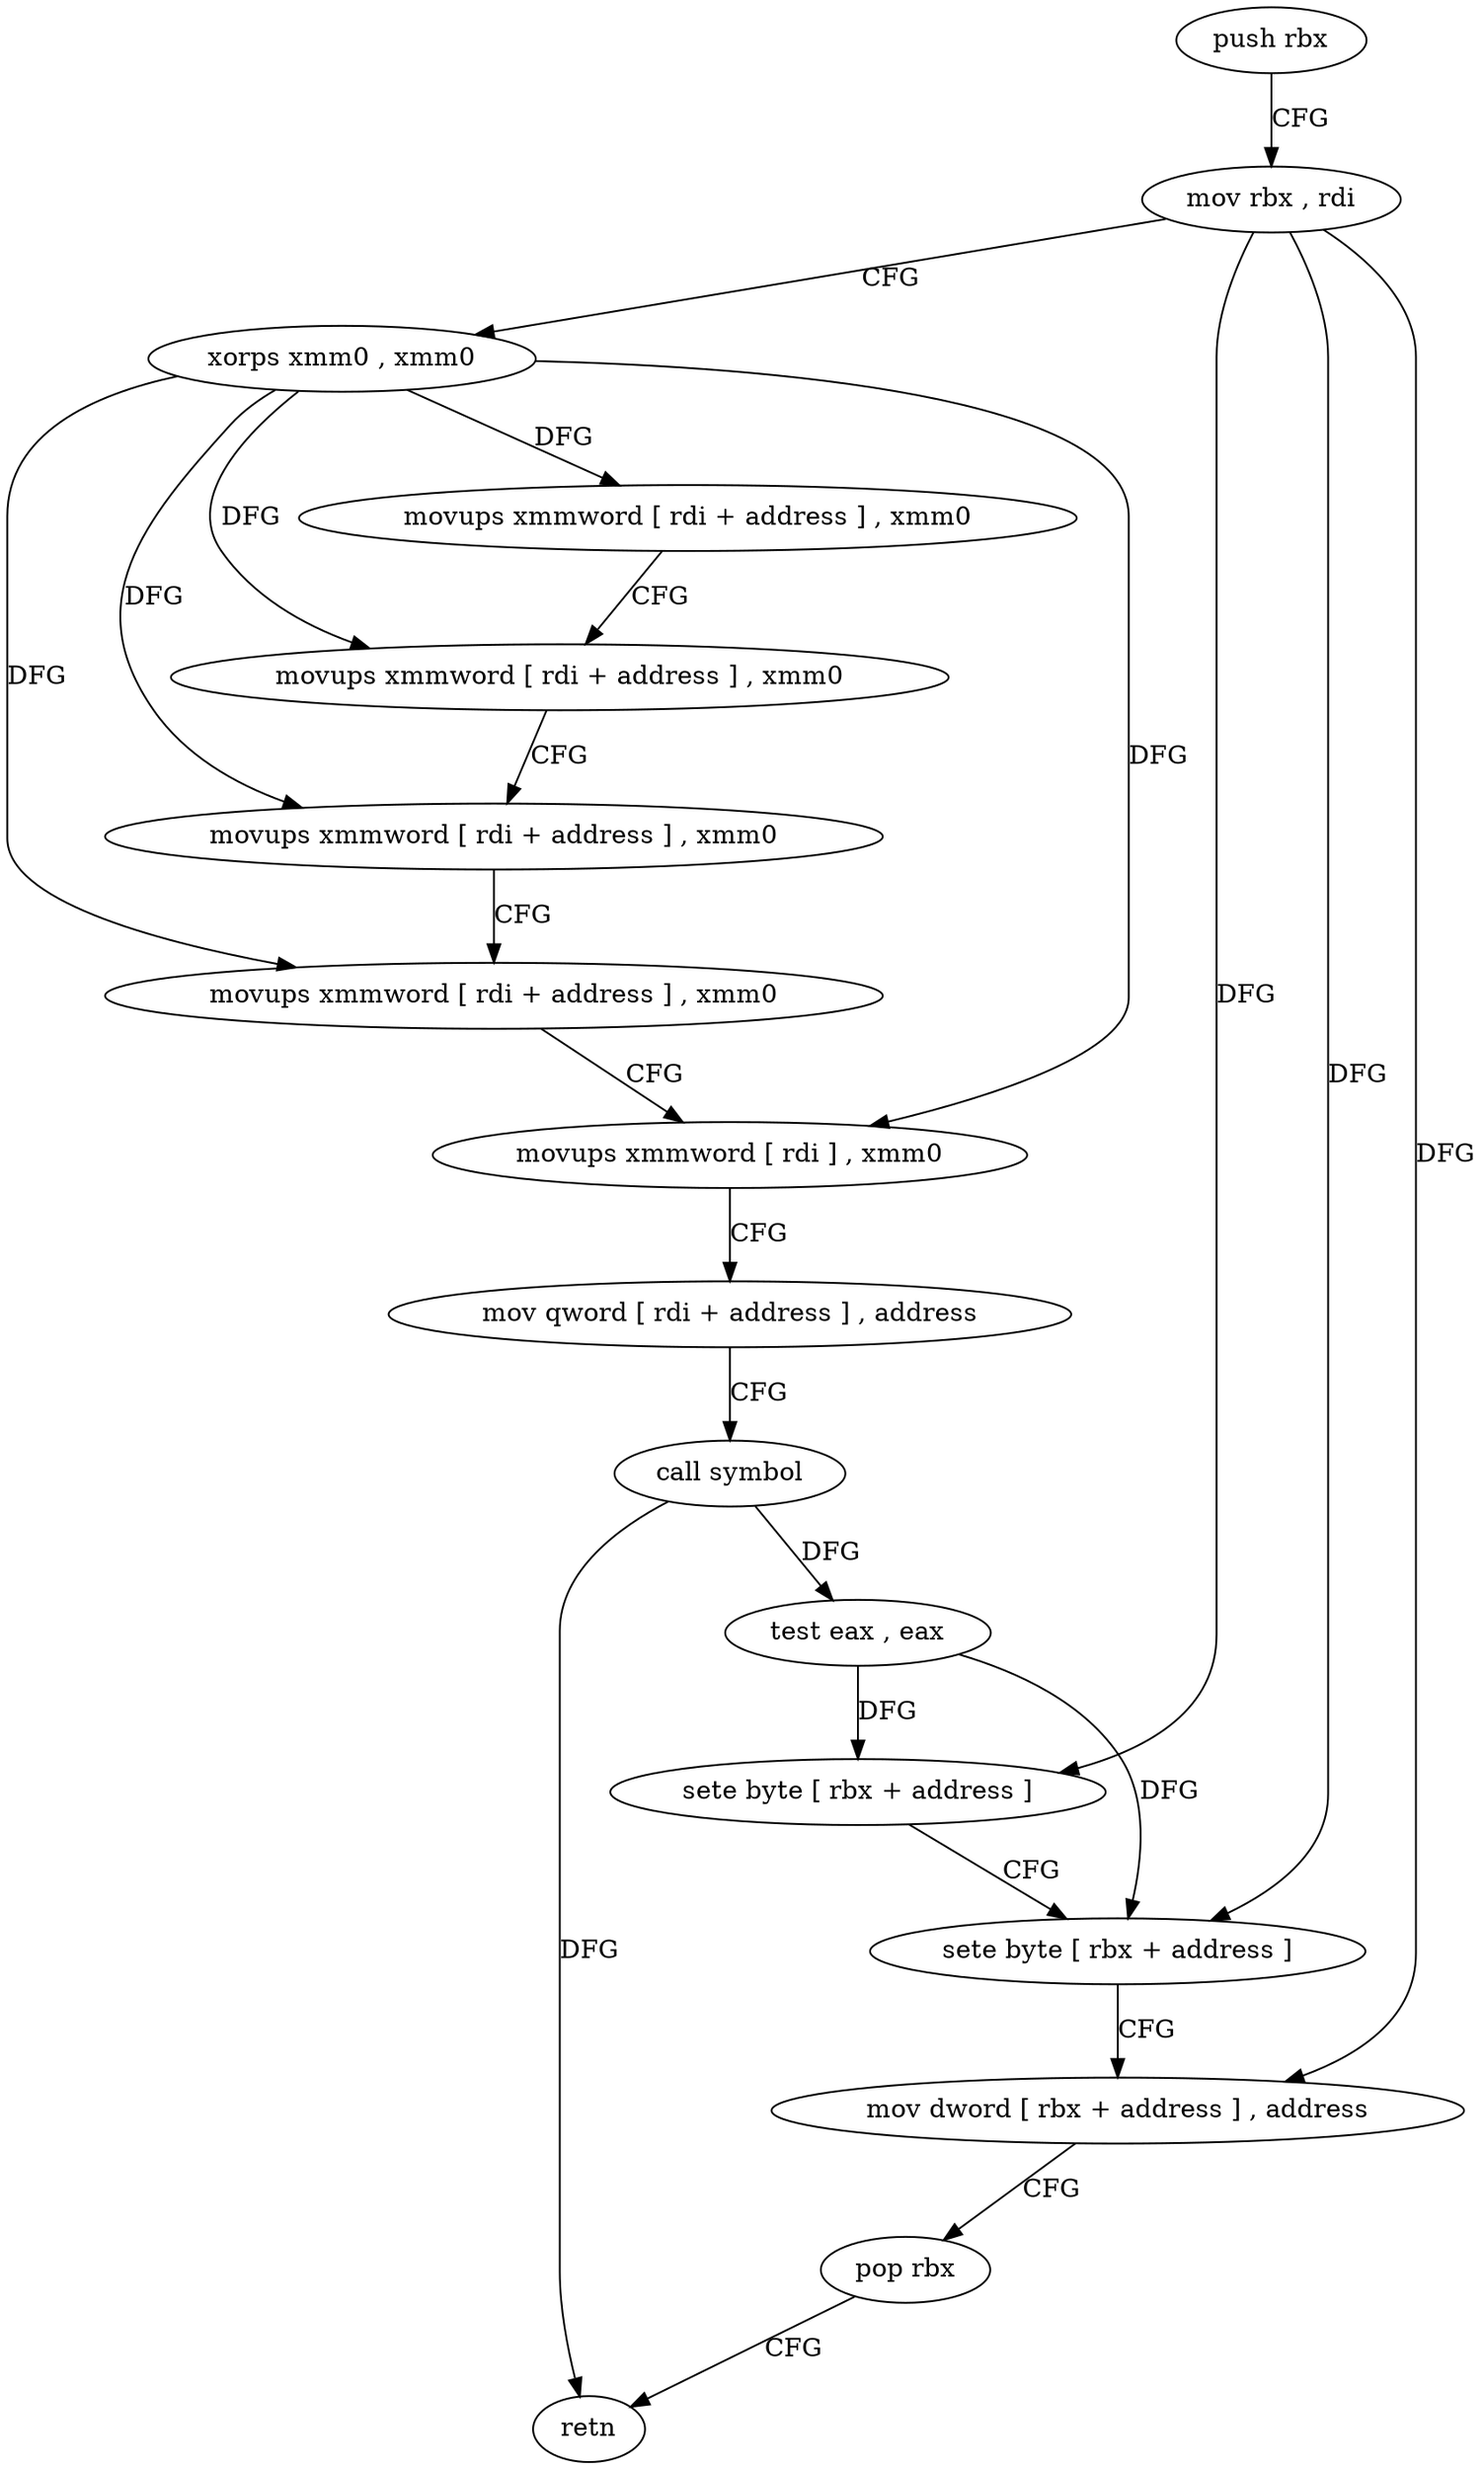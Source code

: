 digraph "func" {
"4219104" [label = "push rbx" ]
"4219105" [label = "mov rbx , rdi" ]
"4219108" [label = "xorps xmm0 , xmm0" ]
"4219111" [label = "movups xmmword [ rdi + address ] , xmm0" ]
"4219115" [label = "movups xmmword [ rdi + address ] , xmm0" ]
"4219119" [label = "movups xmmword [ rdi + address ] , xmm0" ]
"4219123" [label = "movups xmmword [ rdi + address ] , xmm0" ]
"4219127" [label = "movups xmmword [ rdi ] , xmm0" ]
"4219130" [label = "mov qword [ rdi + address ] , address" ]
"4219138" [label = "call symbol" ]
"4219143" [label = "test eax , eax" ]
"4219145" [label = "sete byte [ rbx + address ]" ]
"4219149" [label = "sete byte [ rbx + address ]" ]
"4219153" [label = "mov dword [ rbx + address ] , address" ]
"4219160" [label = "pop rbx" ]
"4219161" [label = "retn" ]
"4219104" -> "4219105" [ label = "CFG" ]
"4219105" -> "4219108" [ label = "CFG" ]
"4219105" -> "4219145" [ label = "DFG" ]
"4219105" -> "4219149" [ label = "DFG" ]
"4219105" -> "4219153" [ label = "DFG" ]
"4219108" -> "4219111" [ label = "DFG" ]
"4219108" -> "4219115" [ label = "DFG" ]
"4219108" -> "4219119" [ label = "DFG" ]
"4219108" -> "4219123" [ label = "DFG" ]
"4219108" -> "4219127" [ label = "DFG" ]
"4219111" -> "4219115" [ label = "CFG" ]
"4219115" -> "4219119" [ label = "CFG" ]
"4219119" -> "4219123" [ label = "CFG" ]
"4219123" -> "4219127" [ label = "CFG" ]
"4219127" -> "4219130" [ label = "CFG" ]
"4219130" -> "4219138" [ label = "CFG" ]
"4219138" -> "4219143" [ label = "DFG" ]
"4219138" -> "4219161" [ label = "DFG" ]
"4219143" -> "4219145" [ label = "DFG" ]
"4219143" -> "4219149" [ label = "DFG" ]
"4219145" -> "4219149" [ label = "CFG" ]
"4219149" -> "4219153" [ label = "CFG" ]
"4219153" -> "4219160" [ label = "CFG" ]
"4219160" -> "4219161" [ label = "CFG" ]
}
